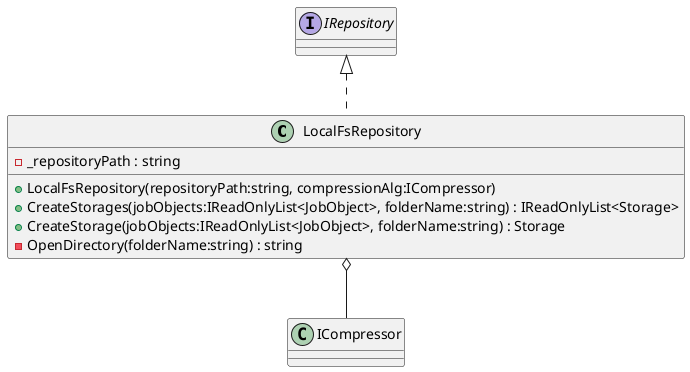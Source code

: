 @startuml
class LocalFsRepository implements IRepository {
    + LocalFsRepository(repositoryPath:string, compressionAlg:ICompressor)
    + CreateStorages(jobObjects:IReadOnlyList<JobObject>, folderName:string) : IReadOnlyList<Storage>
    + CreateStorage(jobObjects:IReadOnlyList<JobObject>, folderName:string) : Storage
    - _repositoryPath : string
    - OpenDirectory(folderName:string) : string 
}

LocalFsRepository o-- ICompressor
@enduml
